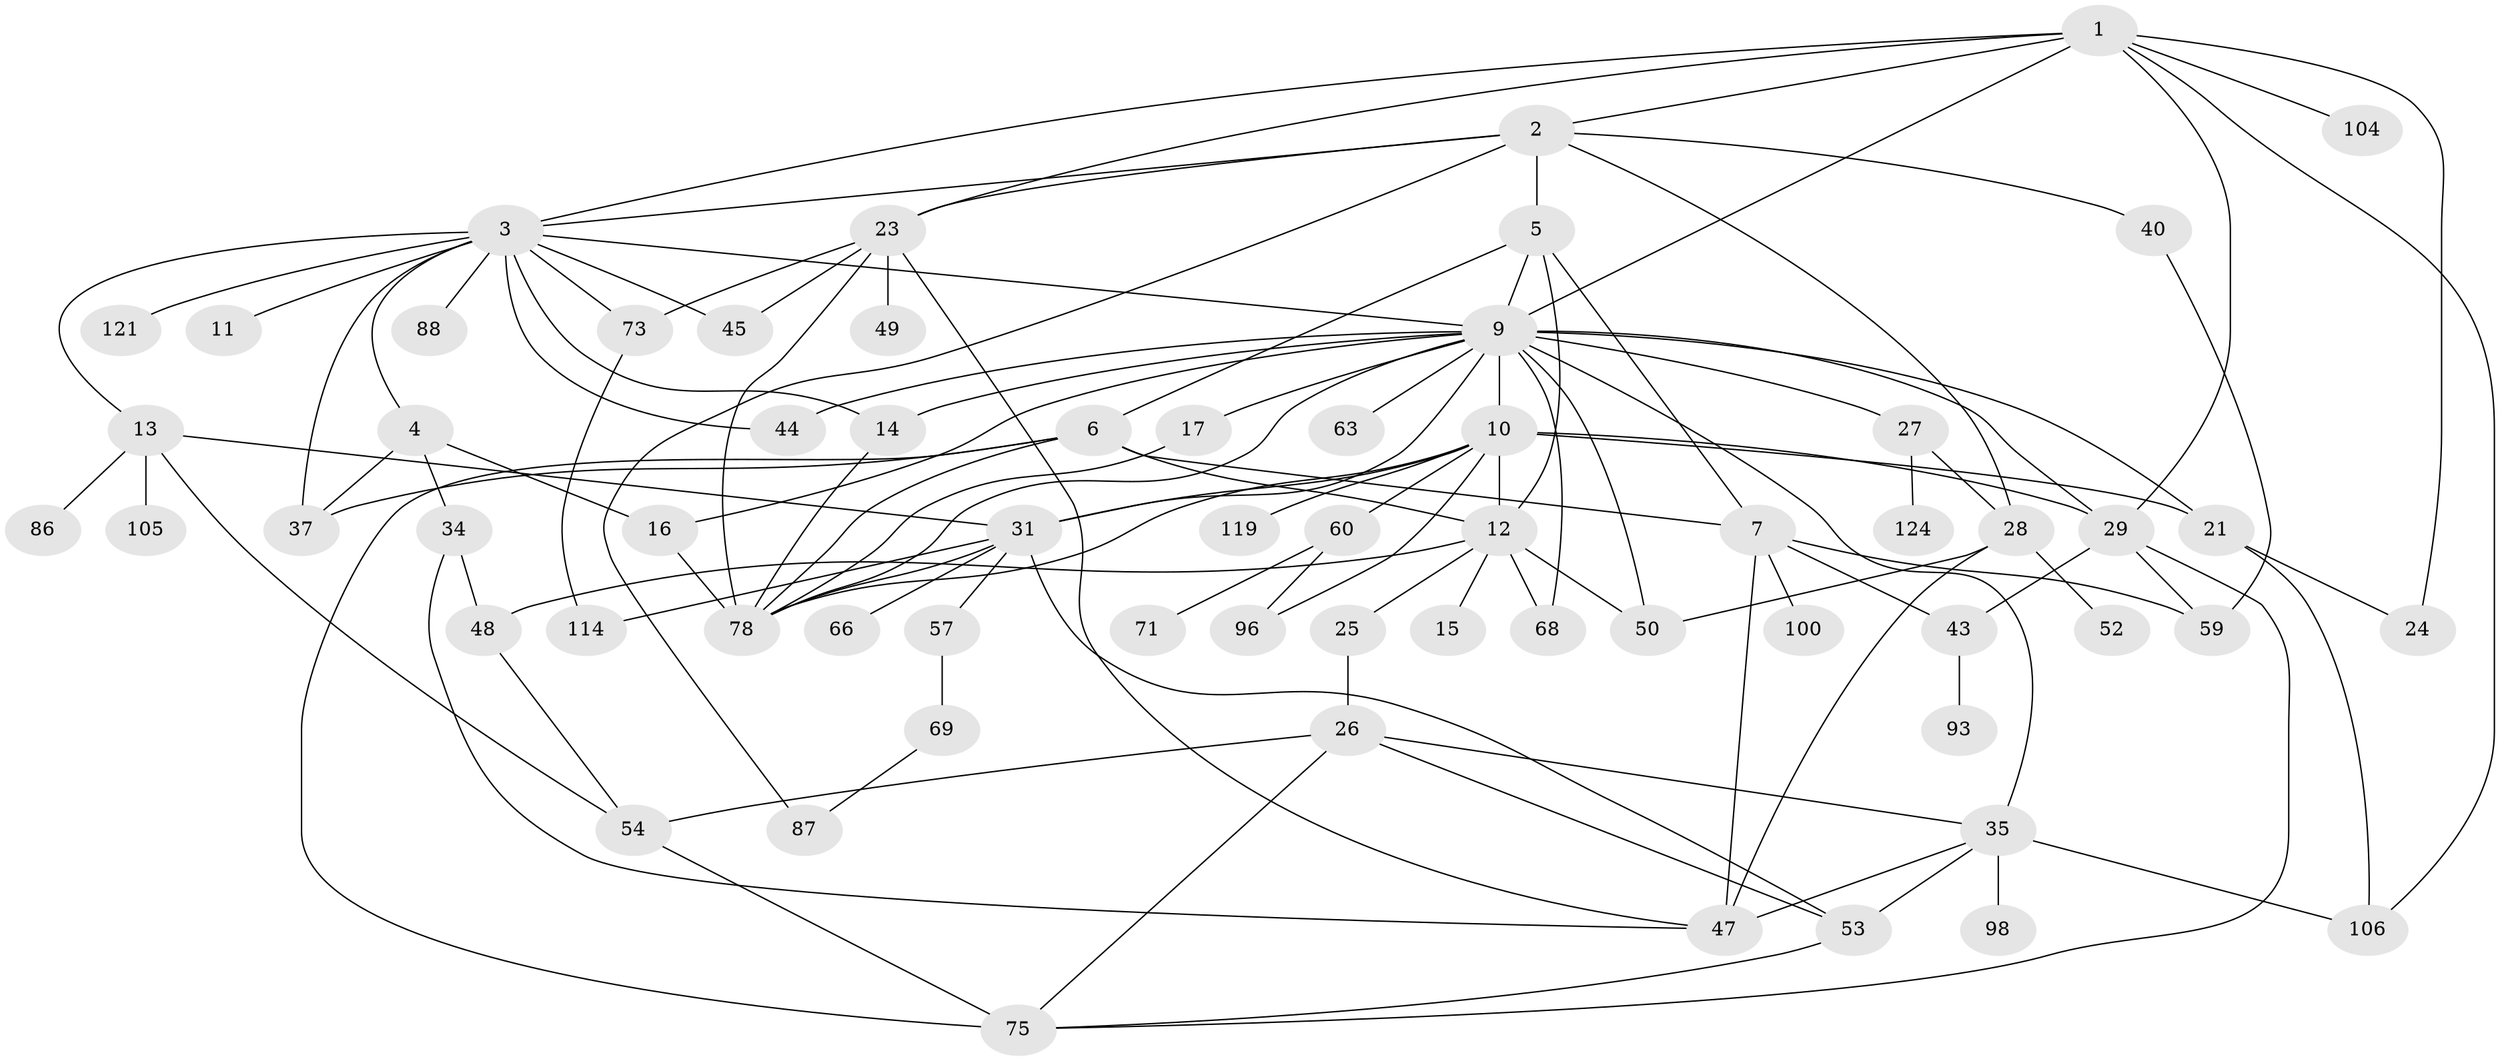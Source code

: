 // original degree distribution, {8: 0.0078125, 7: 0.0390625, 4: 0.1328125, 5: 0.0859375, 6: 0.03125, 1: 0.203125, 3: 0.1875, 2: 0.3125}
// Generated by graph-tools (version 1.1) at 2025/13/03/09/25 04:13:36]
// undirected, 64 vertices, 116 edges
graph export_dot {
graph [start="1"]
  node [color=gray90,style=filled];
  1;
  2;
  3 [super="+8+30"];
  4;
  5;
  6 [super="+70"];
  7 [super="+32+74"];
  9 [super="+42+18"];
  10 [super="+33+20"];
  11;
  12 [super="+19+91"];
  13 [super="+36"];
  14;
  15;
  16;
  17;
  21;
  23 [super="+46+110"];
  24;
  25 [super="+80"];
  26;
  27;
  28;
  29 [super="+55"];
  31 [super="+39"];
  34;
  35 [super="+38+61+62"];
  37 [super="+97"];
  40;
  43 [super="+113"];
  44;
  45 [super="+67"];
  47 [super="+107+122"];
  48 [super="+79+72"];
  49 [super="+103"];
  50 [super="+89"];
  52;
  53;
  54 [super="+123+64"];
  57;
  59 [super="+95+92"];
  60 [super="+83"];
  63;
  66;
  68;
  69;
  71;
  73 [super="+120+109"];
  75 [super="+81+116"];
  78 [super="+94+90+128"];
  86;
  87 [super="+111"];
  88 [super="+102"];
  93;
  96 [super="+127"];
  98;
  100;
  104;
  105;
  106 [super="+115"];
  114;
  119;
  121;
  124;
  1 -- 2;
  1 -- 3;
  1 -- 9;
  1 -- 104;
  1 -- 106;
  1 -- 24;
  1 -- 23;
  1 -- 29;
  2 -- 5;
  2 -- 23;
  2 -- 40;
  2 -- 87;
  2 -- 28;
  2 -- 3;
  3 -- 4;
  3 -- 14;
  3 -- 73;
  3 -- 11;
  3 -- 44;
  3 -- 13;
  3 -- 88;
  3 -- 121;
  3 -- 45;
  3 -- 37;
  3 -- 9;
  4 -- 16;
  4 -- 34;
  4 -- 37;
  5 -- 6;
  5 -- 12;
  5 -- 9;
  5 -- 7;
  6 -- 7;
  6 -- 78;
  6 -- 37;
  6 -- 75;
  6 -- 12;
  7 -- 43;
  7 -- 100;
  7 -- 59;
  7 -- 47;
  9 -- 10 [weight=2];
  9 -- 17;
  9 -- 21;
  9 -- 44;
  9 -- 35 [weight=2];
  9 -- 68;
  9 -- 14;
  9 -- 78;
  9 -- 31;
  9 -- 16;
  9 -- 27;
  9 -- 29;
  9 -- 63;
  9 -- 50;
  10 -- 12;
  10 -- 60;
  10 -- 78;
  10 -- 96;
  10 -- 21;
  10 -- 119;
  10 -- 29;
  10 -- 31;
  12 -- 15;
  12 -- 68;
  12 -- 48;
  12 -- 25;
  12 -- 50;
  13 -- 31;
  13 -- 86;
  13 -- 105;
  13 -- 54;
  14 -- 78;
  16 -- 78;
  17 -- 78;
  21 -- 24;
  21 -- 106;
  23 -- 49;
  23 -- 73;
  23 -- 45;
  23 -- 78;
  23 -- 47;
  25 -- 26;
  26 -- 35;
  26 -- 54;
  26 -- 75;
  26 -- 53;
  27 -- 28;
  27 -- 124;
  28 -- 47;
  28 -- 50;
  28 -- 52;
  29 -- 43;
  29 -- 59;
  29 -- 75;
  31 -- 53;
  31 -- 114;
  31 -- 66;
  31 -- 57;
  31 -- 78;
  34 -- 47;
  34 -- 48;
  35 -- 98;
  35 -- 53;
  35 -- 106;
  35 -- 47;
  40 -- 59;
  43 -- 93;
  48 -- 54;
  53 -- 75;
  54 -- 75;
  57 -- 69;
  60 -- 71;
  60 -- 96;
  69 -- 87;
  73 -- 114;
}
